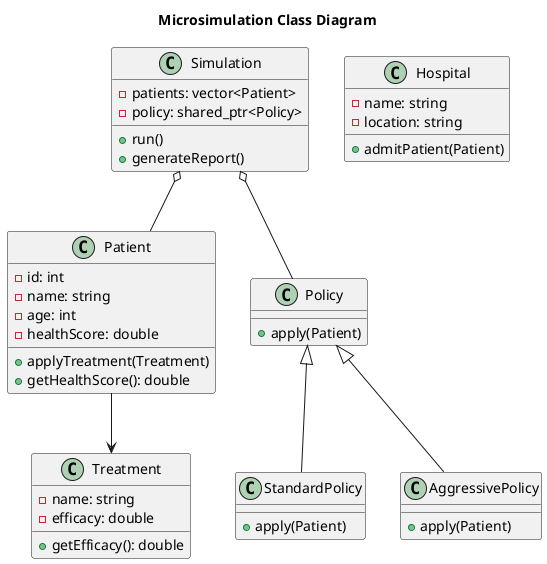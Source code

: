 @startuml
title Microsimulation Class Diagram

class Patient {
    - id: int
    - name: string
    - age: int
    - healthScore: double
    + applyTreatment(Treatment)
    + getHealthScore(): double
}

class Hospital {
    - name: string
    - location: string
    + admitPatient(Patient)
}

class Treatment {
    - name: string
    - efficacy: double
    + getEfficacy(): double
}

class Policy {
    + apply(Patient)
}

class StandardPolicy {
    + apply(Patient)
}

class AggressivePolicy {
    + apply(Patient)
}

class Simulation {
    - patients: vector<Patient>
    - policy: shared_ptr<Policy>
    + run()
    + generateReport()
}

Policy <|-- StandardPolicy
Policy <|-- AggressivePolicy
Patient --> Treatment
Simulation o-- Patient
Simulation o-- Policy

@enduml
